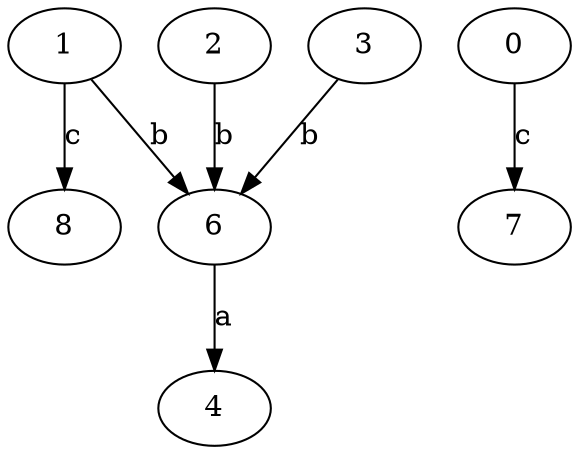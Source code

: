 strict digraph  {
1;
2;
3;
4;
0;
6;
7;
8;
1 -> 6  [label=b];
1 -> 8  [label=c];
2 -> 6  [label=b];
3 -> 6  [label=b];
0 -> 7  [label=c];
6 -> 4  [label=a];
}
